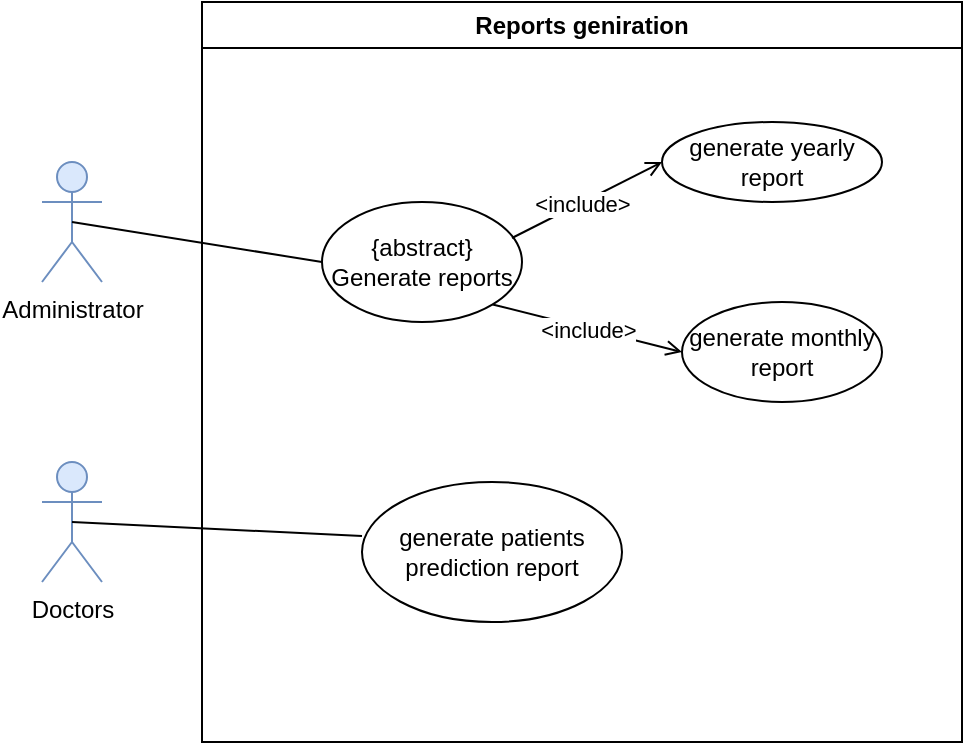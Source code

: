 <mxfile version="24.7.12">
  <diagram name="Page-1" id="5jS774d29hGBVMHrqwoM">
    <mxGraphModel dx="1432" dy="777" grid="1" gridSize="10" guides="1" tooltips="1" connect="1" arrows="1" fold="1" page="1" pageScale="1" pageWidth="850" pageHeight="1100" math="0" shadow="0">
      <root>
        <mxCell id="0" />
        <mxCell id="1" parent="0" />
        <mxCell id="bqPw3wtDob108oJ-cZyf-1" value="generate monthly report" style="ellipse;whiteSpace=wrap;html=1;" vertex="1" parent="1">
          <mxGeometry x="370" y="370" width="100" height="50" as="geometry" />
        </mxCell>
        <mxCell id="bqPw3wtDob108oJ-cZyf-2" value="generate yearly report" style="ellipse;whiteSpace=wrap;html=1;" vertex="1" parent="1">
          <mxGeometry x="360" y="280" width="110" height="40" as="geometry" />
        </mxCell>
        <mxCell id="bqPw3wtDob108oJ-cZyf-3" value="{abstract}&lt;br&gt;Generate reports" style="ellipse;whiteSpace=wrap;html=1;" vertex="1" parent="1">
          <mxGeometry x="190" y="320" width="100" height="60" as="geometry" />
        </mxCell>
        <mxCell id="bqPw3wtDob108oJ-cZyf-4" value="" style="endArrow=open;html=1;rounded=0;entryX=0;entryY=0.5;entryDx=0;entryDy=0;endFill=0;startArrow=none;startFill=0;exitX=0.95;exitY=0.3;exitDx=0;exitDy=0;exitPerimeter=0;" edge="1" parent="1" target="bqPw3wtDob108oJ-cZyf-2" source="bqPw3wtDob108oJ-cZyf-3">
          <mxGeometry width="50" height="50" relative="1" as="geometry">
            <mxPoint x="289" y="360" as="sourcePoint" />
            <mxPoint x="380.75" y="505.5" as="targetPoint" />
          </mxGeometry>
        </mxCell>
        <mxCell id="bqPw3wtDob108oJ-cZyf-10" value="&amp;lt;include&amp;gt;" style="edgeLabel;html=1;align=center;verticalAlign=middle;resizable=0;points=[];" vertex="1" connectable="0" parent="bqPw3wtDob108oJ-cZyf-4">
          <mxGeometry x="-0.202" y="-2" relative="1" as="geometry">
            <mxPoint x="4" y="-4" as="offset" />
          </mxGeometry>
        </mxCell>
        <mxCell id="bqPw3wtDob108oJ-cZyf-5" value="" style="endArrow=open;html=1;rounded=0;exitX=1;exitY=1;exitDx=0;exitDy=0;endFill=0;startArrow=none;startFill=0;" edge="1" parent="1" source="bqPw3wtDob108oJ-cZyf-3">
          <mxGeometry width="50" height="50" relative="1" as="geometry">
            <mxPoint x="271.75" y="434" as="sourcePoint" />
            <mxPoint x="370" y="395" as="targetPoint" />
          </mxGeometry>
        </mxCell>
        <mxCell id="bqPw3wtDob108oJ-cZyf-11" value="&amp;lt;include&amp;gt;" style="edgeLabel;html=1;align=center;verticalAlign=middle;resizable=0;points=[];" vertex="1" connectable="0" parent="bqPw3wtDob108oJ-cZyf-5">
          <mxGeometry x="0.011" y="-1" relative="1" as="geometry">
            <mxPoint as="offset" />
          </mxGeometry>
        </mxCell>
        <mxCell id="bqPw3wtDob108oJ-cZyf-6" value="generate patients prediction report" style="ellipse;whiteSpace=wrap;html=1;" vertex="1" parent="1">
          <mxGeometry x="210" y="460" width="130" height="70" as="geometry" />
        </mxCell>
        <mxCell id="bqPw3wtDob108oJ-cZyf-7" value="Doctors" style="shape=umlActor;verticalLabelPosition=bottom;verticalAlign=top;html=1;outlineConnect=0;fillColor=#dae8fc;strokeColor=#6c8ebf;" vertex="1" parent="1">
          <mxGeometry x="50" y="450" width="30" height="60" as="geometry" />
        </mxCell>
        <mxCell id="bqPw3wtDob108oJ-cZyf-8" value="Administrator" style="shape=umlActor;verticalLabelPosition=bottom;verticalAlign=top;html=1;outlineConnect=0;fillColor=#dae8fc;strokeColor=#6c8ebf;" vertex="1" parent="1">
          <mxGeometry x="50" y="300" width="30" height="60" as="geometry" />
        </mxCell>
        <mxCell id="bqPw3wtDob108oJ-cZyf-12" value="" style="endArrow=none;html=1;rounded=0;exitX=0.5;exitY=0.5;exitDx=0;exitDy=0;exitPerimeter=0;entryX=0;entryY=0.5;entryDx=0;entryDy=0;" edge="1" parent="1" source="bqPw3wtDob108oJ-cZyf-8" target="bqPw3wtDob108oJ-cZyf-3">
          <mxGeometry width="50" height="50" relative="1" as="geometry">
            <mxPoint x="400" y="420" as="sourcePoint" />
            <mxPoint x="450" y="370" as="targetPoint" />
          </mxGeometry>
        </mxCell>
        <mxCell id="bqPw3wtDob108oJ-cZyf-13" value="" style="endArrow=none;html=1;rounded=0;exitX=0.5;exitY=0.5;exitDx=0;exitDy=0;exitPerimeter=0;entryX=0;entryY=0.386;entryDx=0;entryDy=0;entryPerimeter=0;" edge="1" parent="1" source="bqPw3wtDob108oJ-cZyf-7" target="bqPw3wtDob108oJ-cZyf-6">
          <mxGeometry width="50" height="50" relative="1" as="geometry">
            <mxPoint x="75" y="340" as="sourcePoint" />
            <mxPoint x="210" y="370" as="targetPoint" />
          </mxGeometry>
        </mxCell>
        <mxCell id="bqPw3wtDob108oJ-cZyf-14" value="Reports geniration" style="swimlane;whiteSpace=wrap;html=1;" vertex="1" parent="1">
          <mxGeometry x="130" y="220" width="380" height="370" as="geometry" />
        </mxCell>
      </root>
    </mxGraphModel>
  </diagram>
</mxfile>
